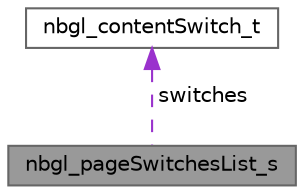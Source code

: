 digraph "nbgl_pageSwitchesList_s"
{
 // LATEX_PDF_SIZE
  bgcolor="transparent";
  edge [fontname=Helvetica,fontsize=10,labelfontname=Helvetica,labelfontsize=10];
  node [fontname=Helvetica,fontsize=10,shape=box,height=0.2,width=0.4];
  Node1 [label="nbgl_pageSwitchesList_s",height=0.2,width=0.4,color="gray40", fillcolor="grey60", style="filled", fontcolor="black",tooltip="This structure contains data to build a SWITCHES_LIST content."];
  Node2 -> Node1 [dir="back",color="darkorchid3",style="dashed",label=" switches" ];
  Node2 [label="nbgl_contentSwitch_t",height=0.2,width=0.4,color="gray40", fillcolor="white", style="filled",URL="$structnbgl__contentSwitch__t.html",tooltip="This structure contains info to build a switch (on the right) with a description (on the left),..."];
}
